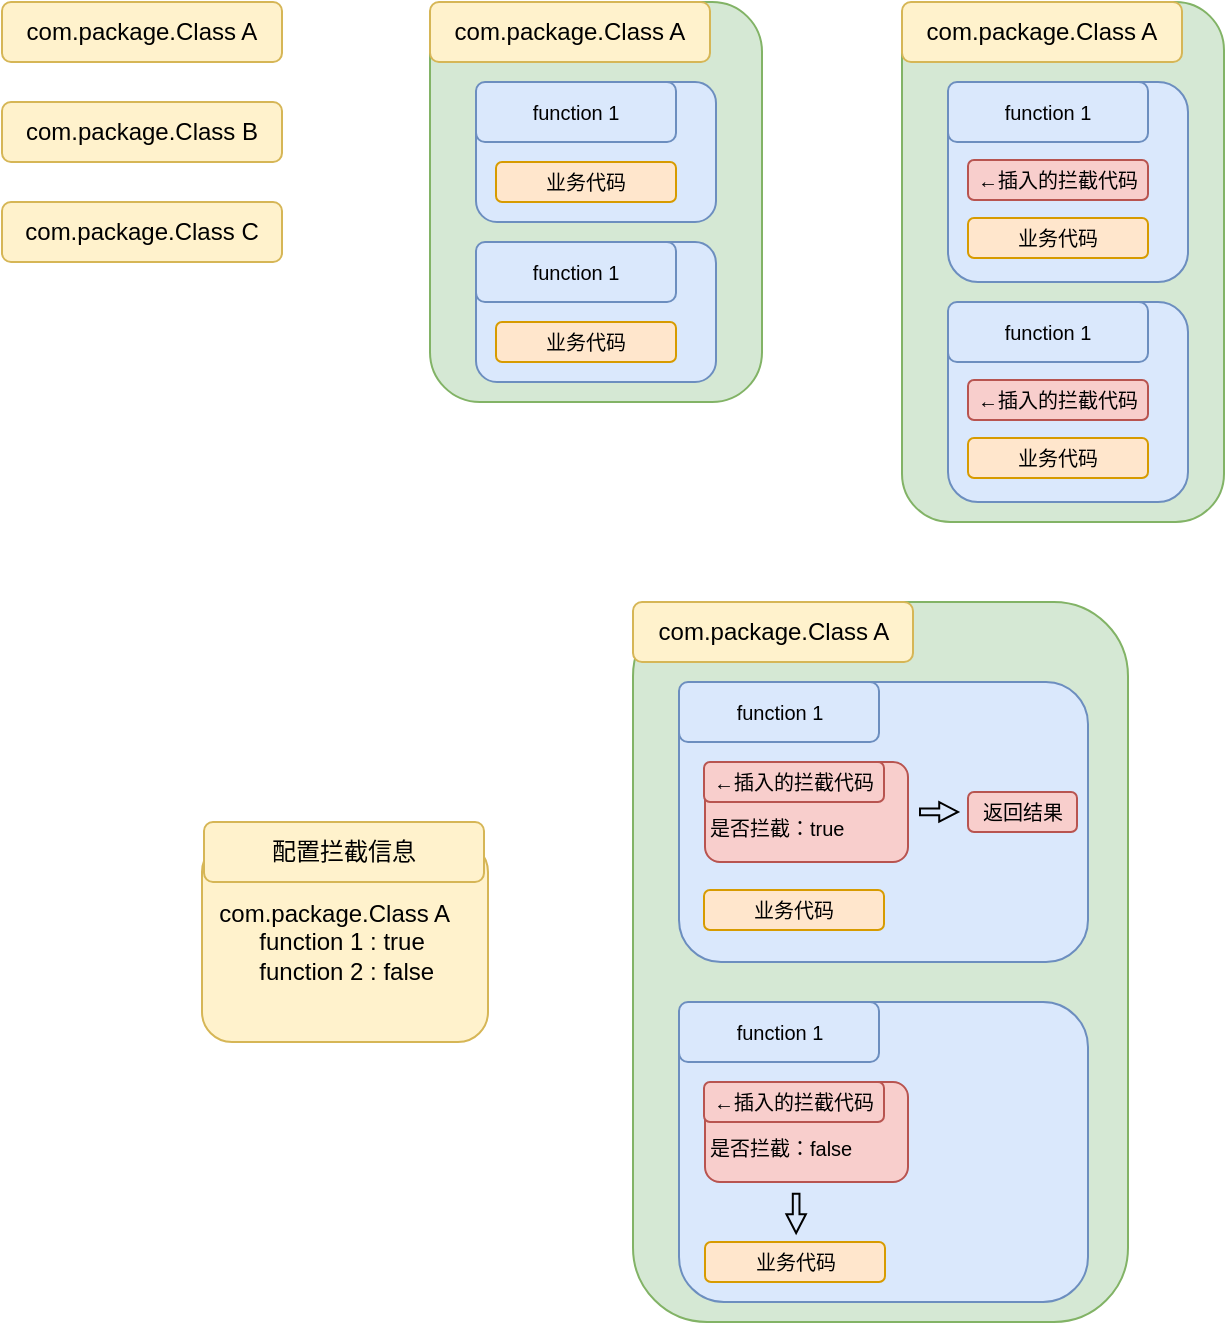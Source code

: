 <mxfile version="22.1.0" type="github">
  <diagram id="C5RBs43oDa-KdzZeNtuy" name="Page-1">
    <mxGraphModel dx="1366" dy="727" grid="1" gridSize="10" guides="1" tooltips="1" connect="1" arrows="1" fold="1" page="1" pageScale="1" pageWidth="827" pageHeight="1169" math="0" shadow="0">
      <root>
        <mxCell id="WIyWlLk6GJQsqaUBKTNV-0" />
        <mxCell id="WIyWlLk6GJQsqaUBKTNV-1" parent="WIyWlLk6GJQsqaUBKTNV-0" />
        <mxCell id="WIyWlLk6GJQsqaUBKTNV-3" value="" style="rounded=1;whiteSpace=wrap;html=1;fontSize=12;glass=0;strokeWidth=1;shadow=0;fillColor=#d5e8d4;strokeColor=#82b366;" parent="WIyWlLk6GJQsqaUBKTNV-1" vertex="1">
          <mxGeometry x="254" y="40" width="166" height="200" as="geometry" />
        </mxCell>
        <mxCell id="wU_8fSnxQh6eC32LsiE1-0" value="com.package.Class B" style="rounded=1;whiteSpace=wrap;html=1;fontSize=12;glass=0;strokeWidth=1;shadow=0;fillColor=#fff2cc;strokeColor=#d6b656;" vertex="1" parent="WIyWlLk6GJQsqaUBKTNV-1">
          <mxGeometry x="40" y="90" width="140" height="30" as="geometry" />
        </mxCell>
        <mxCell id="wU_8fSnxQh6eC32LsiE1-1" value="com.package.Class C" style="rounded=1;whiteSpace=wrap;html=1;fontSize=12;glass=0;strokeWidth=1;shadow=0;fillColor=#fff2cc;strokeColor=#d6b656;" vertex="1" parent="WIyWlLk6GJQsqaUBKTNV-1">
          <mxGeometry x="40" y="140" width="140" height="30" as="geometry" />
        </mxCell>
        <mxCell id="wU_8fSnxQh6eC32LsiE1-4" value="com.package.Class A" style="rounded=1;whiteSpace=wrap;html=1;fontSize=12;glass=0;strokeWidth=1;shadow=0;fillColor=#fff2cc;strokeColor=#d6b656;" vertex="1" parent="WIyWlLk6GJQsqaUBKTNV-1">
          <mxGeometry x="254" y="40" width="140" height="30" as="geometry" />
        </mxCell>
        <mxCell id="wU_8fSnxQh6eC32LsiE1-5" value="com.package.Class A" style="rounded=1;whiteSpace=wrap;html=1;fontSize=12;glass=0;strokeWidth=1;shadow=0;fillColor=#fff2cc;strokeColor=#d6b656;" vertex="1" parent="WIyWlLk6GJQsqaUBKTNV-1">
          <mxGeometry x="40" y="40" width="140" height="30" as="geometry" />
        </mxCell>
        <mxCell id="wU_8fSnxQh6eC32LsiE1-15" value="" style="rounded=1;whiteSpace=wrap;html=1;fontSize=12;glass=0;strokeWidth=1;shadow=0;fillColor=#dae8fc;strokeColor=#6c8ebf;" vertex="1" parent="WIyWlLk6GJQsqaUBKTNV-1">
          <mxGeometry x="277" y="80" width="120" height="70" as="geometry" />
        </mxCell>
        <mxCell id="wU_8fSnxQh6eC32LsiE1-16" value="&lt;font style=&quot;font-size: 10px;&quot;&gt;function 1&lt;/font&gt;" style="rounded=1;whiteSpace=wrap;html=1;fontSize=12;glass=0;strokeWidth=1;shadow=0;fillColor=#dae8fc;strokeColor=#6c8ebf;" vertex="1" parent="WIyWlLk6GJQsqaUBKTNV-1">
          <mxGeometry x="277" y="80" width="100" height="30" as="geometry" />
        </mxCell>
        <mxCell id="wU_8fSnxQh6eC32LsiE1-17" value="&lt;span style=&quot;font-size: 10px;&quot;&gt;业务代码&lt;/span&gt;" style="rounded=1;whiteSpace=wrap;html=1;fontSize=12;glass=0;strokeWidth=1;shadow=0;fillColor=#ffe6cc;strokeColor=#d79b00;" vertex="1" parent="WIyWlLk6GJQsqaUBKTNV-1">
          <mxGeometry x="287" y="120" width="90" height="20" as="geometry" />
        </mxCell>
        <mxCell id="wU_8fSnxQh6eC32LsiE1-18" value="" style="rounded=1;whiteSpace=wrap;html=1;fontSize=12;glass=0;strokeWidth=1;shadow=0;fillColor=#dae8fc;strokeColor=#6c8ebf;" vertex="1" parent="WIyWlLk6GJQsqaUBKTNV-1">
          <mxGeometry x="277" y="160" width="120" height="70" as="geometry" />
        </mxCell>
        <mxCell id="wU_8fSnxQh6eC32LsiE1-19" value="&lt;font style=&quot;font-size: 10px;&quot;&gt;function 1&lt;/font&gt;" style="rounded=1;whiteSpace=wrap;html=1;fontSize=12;glass=0;strokeWidth=1;shadow=0;fillColor=#dae8fc;strokeColor=#6c8ebf;" vertex="1" parent="WIyWlLk6GJQsqaUBKTNV-1">
          <mxGeometry x="277" y="160" width="100" height="30" as="geometry" />
        </mxCell>
        <mxCell id="wU_8fSnxQh6eC32LsiE1-22" value="&lt;span style=&quot;font-size: 10px;&quot;&gt;业务代码&lt;/span&gt;" style="rounded=1;whiteSpace=wrap;html=1;fontSize=12;glass=0;strokeWidth=1;shadow=0;fillColor=#ffe6cc;strokeColor=#d79b00;" vertex="1" parent="WIyWlLk6GJQsqaUBKTNV-1">
          <mxGeometry x="287" y="200" width="90" height="20" as="geometry" />
        </mxCell>
        <mxCell id="wU_8fSnxQh6eC32LsiE1-23" value="" style="rounded=1;whiteSpace=wrap;html=1;fontSize=12;glass=0;strokeWidth=1;shadow=0;fillColor=#d5e8d4;strokeColor=#82b366;" vertex="1" parent="WIyWlLk6GJQsqaUBKTNV-1">
          <mxGeometry x="490" y="40" width="161" height="260" as="geometry" />
        </mxCell>
        <mxCell id="wU_8fSnxQh6eC32LsiE1-24" value="com.package.Class A" style="rounded=1;whiteSpace=wrap;html=1;fontSize=12;glass=0;strokeWidth=1;shadow=0;fillColor=#fff2cc;strokeColor=#d6b656;" vertex="1" parent="WIyWlLk6GJQsqaUBKTNV-1">
          <mxGeometry x="490" y="40" width="140" height="30" as="geometry" />
        </mxCell>
        <mxCell id="wU_8fSnxQh6eC32LsiE1-25" value="" style="rounded=1;whiteSpace=wrap;html=1;fontSize=12;glass=0;strokeWidth=1;shadow=0;fillColor=#dae8fc;strokeColor=#6c8ebf;" vertex="1" parent="WIyWlLk6GJQsqaUBKTNV-1">
          <mxGeometry x="513" y="80" width="120" height="100" as="geometry" />
        </mxCell>
        <mxCell id="wU_8fSnxQh6eC32LsiE1-26" value="&lt;font style=&quot;font-size: 10px;&quot;&gt;function 1&lt;/font&gt;" style="rounded=1;whiteSpace=wrap;html=1;fontSize=12;glass=0;strokeWidth=1;shadow=0;fillColor=#dae8fc;strokeColor=#6c8ebf;" vertex="1" parent="WIyWlLk6GJQsqaUBKTNV-1">
          <mxGeometry x="513" y="80" width="100" height="30" as="geometry" />
        </mxCell>
        <mxCell id="wU_8fSnxQh6eC32LsiE1-27" value="&lt;span style=&quot;font-size: 10px;&quot;&gt;业务代码&lt;/span&gt;" style="rounded=1;whiteSpace=wrap;html=1;fontSize=12;glass=0;strokeWidth=1;shadow=0;fillColor=#ffe6cc;strokeColor=#d79b00;" vertex="1" parent="WIyWlLk6GJQsqaUBKTNV-1">
          <mxGeometry x="523" y="148" width="90" height="20" as="geometry" />
        </mxCell>
        <mxCell id="wU_8fSnxQh6eC32LsiE1-31" value="&lt;font style=&quot;font-size: 10px;&quot;&gt;←插入的拦截代码&lt;/font&gt;" style="rounded=1;whiteSpace=wrap;html=1;fontSize=12;glass=0;strokeWidth=1;shadow=0;fillColor=#f8cecc;strokeColor=#b85450;" vertex="1" parent="WIyWlLk6GJQsqaUBKTNV-1">
          <mxGeometry x="523" y="119" width="90" height="20" as="geometry" />
        </mxCell>
        <mxCell id="wU_8fSnxQh6eC32LsiE1-33" value="" style="rounded=1;whiteSpace=wrap;html=1;fontSize=12;glass=0;strokeWidth=1;shadow=0;fillColor=#dae8fc;strokeColor=#6c8ebf;" vertex="1" parent="WIyWlLk6GJQsqaUBKTNV-1">
          <mxGeometry x="513" y="190" width="120" height="100" as="geometry" />
        </mxCell>
        <mxCell id="wU_8fSnxQh6eC32LsiE1-34" value="&lt;font style=&quot;font-size: 10px;&quot;&gt;function 1&lt;/font&gt;" style="rounded=1;whiteSpace=wrap;html=1;fontSize=12;glass=0;strokeWidth=1;shadow=0;fillColor=#dae8fc;strokeColor=#6c8ebf;" vertex="1" parent="WIyWlLk6GJQsqaUBKTNV-1">
          <mxGeometry x="513" y="190" width="100" height="30" as="geometry" />
        </mxCell>
        <mxCell id="wU_8fSnxQh6eC32LsiE1-35" value="&lt;span style=&quot;font-size: 10px;&quot;&gt;业务代码&lt;/span&gt;" style="rounded=1;whiteSpace=wrap;html=1;fontSize=12;glass=0;strokeWidth=1;shadow=0;fillColor=#ffe6cc;strokeColor=#d79b00;" vertex="1" parent="WIyWlLk6GJQsqaUBKTNV-1">
          <mxGeometry x="523" y="258" width="90" height="20" as="geometry" />
        </mxCell>
        <mxCell id="wU_8fSnxQh6eC32LsiE1-36" value="&lt;font style=&quot;font-size: 10px;&quot;&gt;←插入的拦截代码&lt;/font&gt;" style="rounded=1;whiteSpace=wrap;html=1;fontSize=12;glass=0;strokeWidth=1;shadow=0;fillColor=#f8cecc;strokeColor=#b85450;" vertex="1" parent="WIyWlLk6GJQsqaUBKTNV-1">
          <mxGeometry x="523" y="229" width="90" height="20" as="geometry" />
        </mxCell>
        <mxCell id="wU_8fSnxQh6eC32LsiE1-37" value="&amp;nbsp; com.package.Class A&lt;br&gt;&lt;span style=&quot;white-space: pre;&quot;&gt;&#x9;&lt;/span&gt;function 1 : true&amp;nbsp;&lt;br&gt;&lt;span style=&quot;white-space: pre;&quot;&gt;&#x9;&lt;/span&gt;function 2 : false" style="rounded=1;whiteSpace=wrap;html=1;fontSize=12;glass=0;strokeWidth=1;shadow=0;fillColor=#fff2cc;strokeColor=#d6b656;align=left;" vertex="1" parent="WIyWlLk6GJQsqaUBKTNV-1">
          <mxGeometry x="140" y="460" width="143" height="100" as="geometry" />
        </mxCell>
        <mxCell id="wU_8fSnxQh6eC32LsiE1-38" value="配置拦截信息" style="rounded=1;whiteSpace=wrap;html=1;fontSize=12;glass=0;strokeWidth=1;shadow=0;fillColor=#fff2cc;strokeColor=#d6b656;" vertex="1" parent="WIyWlLk6GJQsqaUBKTNV-1">
          <mxGeometry x="141" y="450" width="140" height="30" as="geometry" />
        </mxCell>
        <mxCell id="wU_8fSnxQh6eC32LsiE1-39" value="" style="rounded=1;whiteSpace=wrap;html=1;fontSize=12;glass=0;strokeWidth=1;shadow=0;fillColor=#d5e8d4;strokeColor=#82b366;" vertex="1" parent="WIyWlLk6GJQsqaUBKTNV-1">
          <mxGeometry x="355.5" y="340" width="247.5" height="360" as="geometry" />
        </mxCell>
        <mxCell id="wU_8fSnxQh6eC32LsiE1-40" value="com.package.Class A" style="rounded=1;whiteSpace=wrap;html=1;fontSize=12;glass=0;strokeWidth=1;shadow=0;fillColor=#fff2cc;strokeColor=#d6b656;" vertex="1" parent="WIyWlLk6GJQsqaUBKTNV-1">
          <mxGeometry x="355.5" y="340" width="140" height="30" as="geometry" />
        </mxCell>
        <mxCell id="wU_8fSnxQh6eC32LsiE1-41" value="" style="rounded=1;whiteSpace=wrap;html=1;fontSize=12;glass=0;strokeWidth=1;shadow=0;fillColor=#dae8fc;strokeColor=#6c8ebf;" vertex="1" parent="WIyWlLk6GJQsqaUBKTNV-1">
          <mxGeometry x="378.5" y="380" width="204.5" height="140" as="geometry" />
        </mxCell>
        <mxCell id="wU_8fSnxQh6eC32LsiE1-42" value="&lt;font style=&quot;font-size: 10px;&quot;&gt;function 1&lt;/font&gt;" style="rounded=1;whiteSpace=wrap;html=1;fontSize=12;glass=0;strokeWidth=1;shadow=0;fillColor=#dae8fc;strokeColor=#6c8ebf;" vertex="1" parent="WIyWlLk6GJQsqaUBKTNV-1">
          <mxGeometry x="378.5" y="380" width="100" height="30" as="geometry" />
        </mxCell>
        <mxCell id="wU_8fSnxQh6eC32LsiE1-43" value="&lt;span style=&quot;font-size: 10px;&quot;&gt;业务代码&lt;/span&gt;" style="rounded=1;whiteSpace=wrap;html=1;fontSize=12;glass=0;strokeWidth=1;shadow=0;fillColor=#ffe6cc;strokeColor=#d79b00;" vertex="1" parent="WIyWlLk6GJQsqaUBKTNV-1">
          <mxGeometry x="391" y="484" width="90" height="20" as="geometry" />
        </mxCell>
        <mxCell id="wU_8fSnxQh6eC32LsiE1-44" value="&lt;font style=&quot;font-size: 10px;&quot;&gt;&lt;br&gt;是否拦截：true&lt;/font&gt;" style="rounded=1;whiteSpace=wrap;html=1;fontSize=12;glass=0;strokeWidth=1;shadow=0;fillColor=#f8cecc;strokeColor=#b85450;align=left;" vertex="1" parent="WIyWlLk6GJQsqaUBKTNV-1">
          <mxGeometry x="391.5" y="420" width="101.5" height="50" as="geometry" />
        </mxCell>
        <mxCell id="wU_8fSnxQh6eC32LsiE1-50" value="&lt;font style=&quot;font-size: 10px;&quot;&gt;←插入的拦截代码&lt;/font&gt;" style="rounded=1;whiteSpace=wrap;html=1;fontSize=12;glass=0;strokeWidth=1;shadow=0;fillColor=#f8cecc;strokeColor=#b85450;" vertex="1" parent="WIyWlLk6GJQsqaUBKTNV-1">
          <mxGeometry x="391" y="420" width="90" height="20" as="geometry" />
        </mxCell>
        <mxCell id="wU_8fSnxQh6eC32LsiE1-51" value="&lt;font style=&quot;font-size: 10px;&quot;&gt;返回结果&lt;/font&gt;" style="rounded=1;whiteSpace=wrap;html=1;fontSize=12;glass=0;strokeWidth=1;shadow=0;fillColor=#f8cecc;strokeColor=#b85450;" vertex="1" parent="WIyWlLk6GJQsqaUBKTNV-1">
          <mxGeometry x="523" y="435" width="54.5" height="20" as="geometry" />
        </mxCell>
        <mxCell id="wU_8fSnxQh6eC32LsiE1-52" value="" style="shape=flexArrow;endArrow=classic;html=1;rounded=0;entryX=0;entryY=0.5;entryDx=0;entryDy=0;width=3.325;endSize=2.796;endWidth=5.407;" edge="1" parent="WIyWlLk6GJQsqaUBKTNV-1">
          <mxGeometry width="50" height="50" relative="1" as="geometry">
            <mxPoint x="498.5" y="444.95" as="sourcePoint" />
            <mxPoint x="518.5" y="444.95" as="targetPoint" />
          </mxGeometry>
        </mxCell>
        <mxCell id="wU_8fSnxQh6eC32LsiE1-54" value="" style="rounded=1;whiteSpace=wrap;html=1;fontSize=12;glass=0;strokeWidth=1;shadow=0;fillColor=#dae8fc;strokeColor=#6c8ebf;" vertex="1" parent="WIyWlLk6GJQsqaUBKTNV-1">
          <mxGeometry x="378.5" y="540" width="204.5" height="150" as="geometry" />
        </mxCell>
        <mxCell id="wU_8fSnxQh6eC32LsiE1-55" value="&lt;font style=&quot;font-size: 10px;&quot;&gt;function 1&lt;/font&gt;" style="rounded=1;whiteSpace=wrap;html=1;fontSize=12;glass=0;strokeWidth=1;shadow=0;fillColor=#dae8fc;strokeColor=#6c8ebf;" vertex="1" parent="WIyWlLk6GJQsqaUBKTNV-1">
          <mxGeometry x="378.5" y="540" width="100" height="30" as="geometry" />
        </mxCell>
        <mxCell id="wU_8fSnxQh6eC32LsiE1-56" value="&lt;span style=&quot;font-size: 10px;&quot;&gt;业务代码&lt;/span&gt;" style="rounded=1;whiteSpace=wrap;html=1;fontSize=12;glass=0;strokeWidth=1;shadow=0;fillColor=#ffe6cc;strokeColor=#d79b00;" vertex="1" parent="WIyWlLk6GJQsqaUBKTNV-1">
          <mxGeometry x="391.5" y="660" width="90" height="20" as="geometry" />
        </mxCell>
        <mxCell id="wU_8fSnxQh6eC32LsiE1-57" value="&lt;font style=&quot;font-size: 10px;&quot;&gt;&lt;br&gt;是否拦截：false&lt;/font&gt;" style="rounded=1;whiteSpace=wrap;html=1;fontSize=12;glass=0;strokeWidth=1;shadow=0;fillColor=#f8cecc;strokeColor=#b85450;align=left;" vertex="1" parent="WIyWlLk6GJQsqaUBKTNV-1">
          <mxGeometry x="391.5" y="580" width="101.5" height="50" as="geometry" />
        </mxCell>
        <mxCell id="wU_8fSnxQh6eC32LsiE1-58" value="&lt;font style=&quot;font-size: 10px;&quot;&gt;←插入的拦截代码&lt;/font&gt;" style="rounded=1;whiteSpace=wrap;html=1;fontSize=12;glass=0;strokeWidth=1;shadow=0;fillColor=#f8cecc;strokeColor=#b85450;" vertex="1" parent="WIyWlLk6GJQsqaUBKTNV-1">
          <mxGeometry x="391" y="580" width="90" height="20" as="geometry" />
        </mxCell>
        <mxCell id="wU_8fSnxQh6eC32LsiE1-61" value="" style="shape=flexArrow;endArrow=classic;html=1;rounded=0;width=3.325;endSize=2.796;endWidth=5.407;" edge="1" parent="WIyWlLk6GJQsqaUBKTNV-1">
          <mxGeometry width="50" height="50" relative="1" as="geometry">
            <mxPoint x="437.07" y="635.43" as="sourcePoint" />
            <mxPoint x="437.07" y="656.0" as="targetPoint" />
          </mxGeometry>
        </mxCell>
      </root>
    </mxGraphModel>
  </diagram>
</mxfile>
